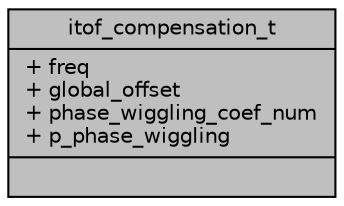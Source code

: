 digraph "itof_compensation_t"
{
 // INTERACTIVE_SVG=YES
 // LATEX_PDF_SIZE
  bgcolor="transparent";
  edge [fontname="Helvetica",fontsize="10",labelfontname="Helvetica",labelfontsize="10"];
  node [fontname="Helvetica",fontsize="10",shape=record];
  Node1 [label="{itof_compensation_t\n|+ freq\l+ global_offset\l+ phase_wiggling_coef_num\l+ p_phase_wiggling\l|}",height=0.2,width=0.4,color="black", fillcolor="grey75", style="filled", fontcolor="black",tooltip=" "];
}
